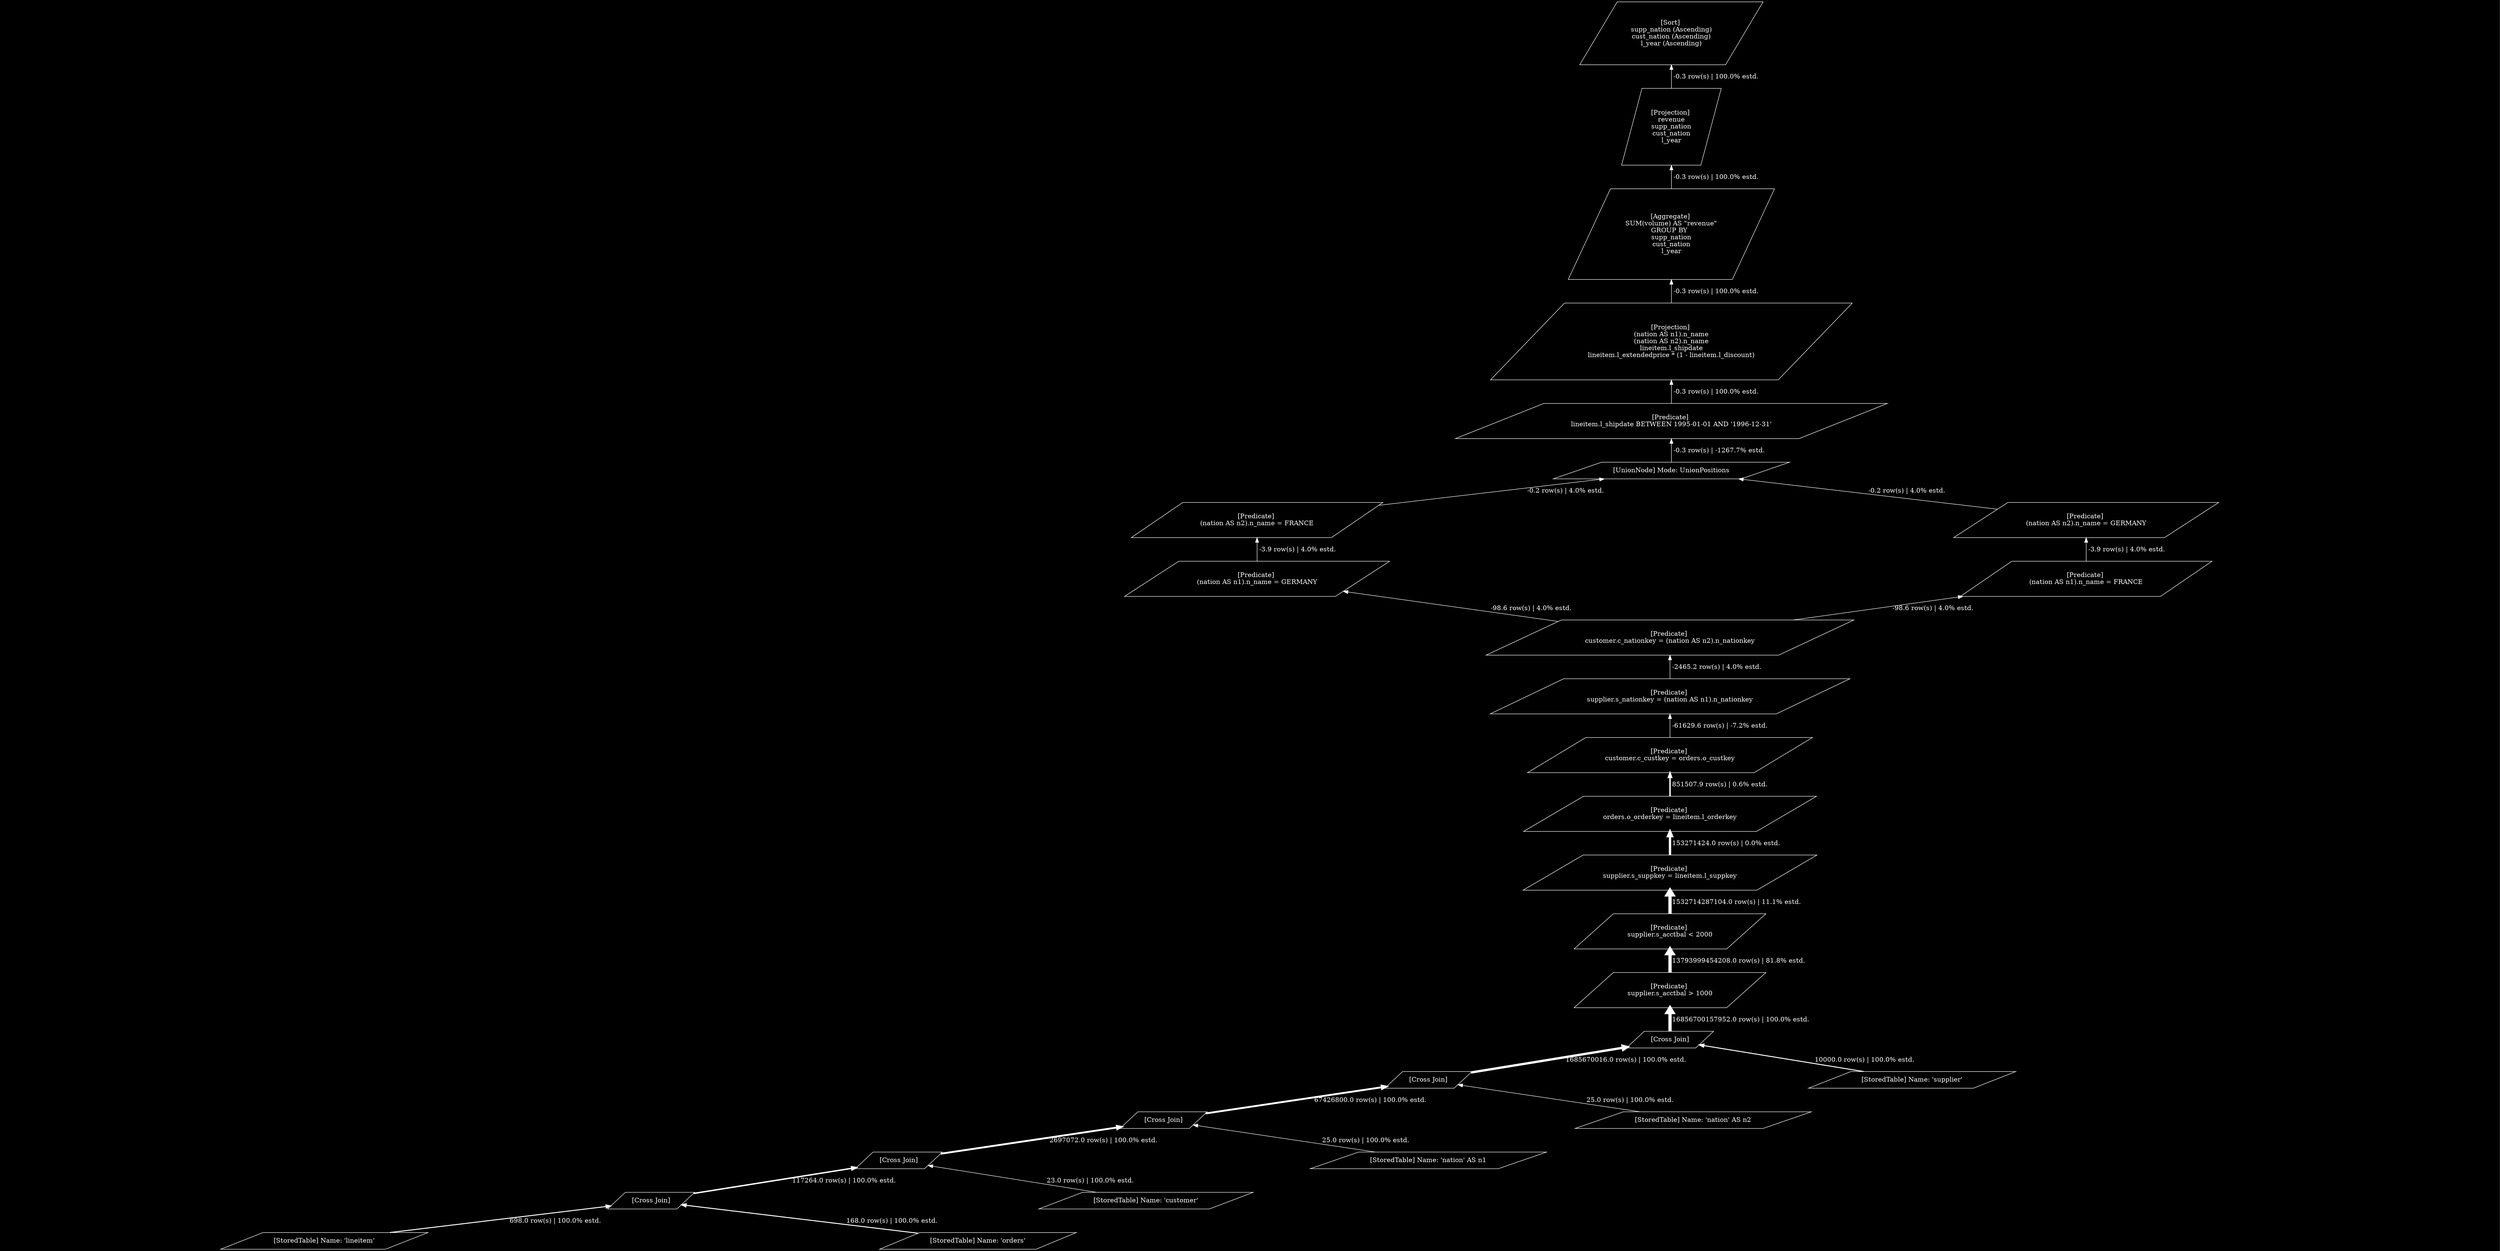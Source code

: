 digraph {
rankdir=BT
bgcolor=black
ratio=0.5
node [color=white,fontcolor=white,shape=parallelogram]
edge [color=white,fontcolor=white]
94588404029264[label="[Sort] 
supp_nation (Ascending)
cust_nation (Ascending)
l_year (Ascending)"]
94588405625744 -> 94588404029264[label=" -0.3 row(s) | 100.0% estd.",penwidth=1]
94588405625744[label="[Projection] 
revenue
supp_nation
cust_nation
l_year"]
94588404108192 -> 94588405625744[label=" -0.3 row(s) | 100.0% estd.",penwidth=1]
94588404108192[label="[Aggregate] 
SUM(volume) AS \"revenue\"
 GROUP BY   
supp_nation
cust_nation
l_year"]
94588405618560 -> 94588404108192[label=" -0.3 row(s) | 100.0% estd.",penwidth=1]
94588405618560[label="[Projection] 
(nation AS n1).n_name
(nation AS n2).n_name
lineitem.l_shipdate
lineitem.l_extendedprice * (1 - lineitem.l_discount)"]
94588405622256 -> 94588405618560[label=" -0.3 row(s) | 100.0% estd.",penwidth=1]
94588405622256[label="[Predicate] 
lineitem.l_shipdate BETWEEN 1995-01-01 AND '1996-12-31'"]
94588404032960 -> 94588405622256[label=" -0.3 row(s) | -1267.7% estd.",penwidth=1]
94588404032960[label="[UnionNode] Mode: UnionPositions"]
94588405621200 -> 94588404032960[label=" -0.2 row(s) | 4.0% estd.",penwidth=1]
94588405621200[label="[Predicate] 
(nation AS n2).n_name = FRANCE"]
94588405620864 -> 94588405621200[label=" -3.9 row(s) | 4.0% estd.",penwidth=1]
94588405620864[label="[Predicate] 
(nation AS n1).n_name = GERMANY"]
94588405620528 -> 94588405620864[label=" -98.6 row(s) | 4.0% estd.",penwidth=1]
94588405620528[label="[Predicate] 
customer.c_nationkey = (nation AS n2).n_nationkey"]
94588405620192 -> 94588405620528[label=" -2465.2 row(s) | 4.0% estd.",penwidth=1]
94588405620192[label="[Predicate] 
supplier.s_nationkey = (nation AS n1).n_nationkey"]
94588405619856 -> 94588405620192[label=" -61629.6 row(s) | -7.2% estd.",penwidth=1]
94588405619856[label="[Predicate] 
customer.c_custkey = orders.o_custkey"]
94588405619520 -> 94588405619856[label=" 851507.9 row(s) | 0.6% estd.",penwidth=3]
94588405619520[label="[Predicate] 
orders.o_orderkey = lineitem.l_orderkey"]
94588405619184 -> 94588405619520[label=" 153271424.0 row(s) | 0.0% estd.",penwidth=5]
94588405619184[label="[Predicate] 
supplier.s_suppkey = lineitem.l_suppkey"]
94588405618848 -> 94588405619184[label=" 1532714287104.0 row(s) | 11.1% estd.",penwidth=7]
94588405618848[label="[Predicate] 
supplier.s_acctbal < 2000"]
94588405618160 -> 94588405618848[label=" 13793999454208.0 row(s) | 81.8% estd.",penwidth=7]
94588405618160[label="[Predicate] 
supplier.s_acctbal > 1000"]
94588405611200 -> 94588405618160[label=" 16856700157952.0 row(s) | 100.0% estd.",penwidth=7]
94588405611200[label="[Cross Join]
"]
94588405610592 -> 94588405611200[label=" 1685670016.0 row(s) | 100.0% estd.",penwidth=5]
94588405610592[label="[Cross Join]
"]
94588405609984 -> 94588405610592[label=" 67426800.0 row(s) | 100.0% estd.",penwidth=4]
94588405609984[label="[Cross Join]
"]
94588405609376 -> 94588405609984[label=" 2697072.0 row(s) | 100.0% estd.",penwidth=4]
94588405609376[label="[Cross Join]
"]
94588405608832 -> 94588405609376[label=" 117264.0 row(s) | 100.0% estd.",penwidth=3]
94588405608832[label="[Cross Join]
"]
94588404426576 -> 94588405608832[label=" 698.0 row(s) | 100.0% estd.",penwidth=2]
94588404426576[label="[StoredTable] Name: 'lineitem'"]
94588405608224 -> 94588405608832[label=" 168.0 row(s) | 100.0% estd.",penwidth=2]
94588405608224[label="[StoredTable] Name: 'orders'"]
94588405609088 -> 94588405609376[label=" 23.0 row(s) | 100.0% estd.",penwidth=1]
94588405609088[label="[StoredTable] Name: 'customer'"]
94588405609696 -> 94588405609984[label=" 25.0 row(s) | 100.0% estd.",penwidth=1]
94588405609696[label="[StoredTable] Name: 'nation' AS n1"]
94588405610304 -> 94588405610592[label=" 25.0 row(s) | 100.0% estd.",penwidth=1]
94588405610304[label="[StoredTable] Name: 'nation' AS n2"]
94588405610912 -> 94588405611200[label=" 10000.0 row(s) | 100.0% estd.",penwidth=2]
94588405610912[label="[StoredTable] Name: 'supplier'"]
94588405621920 -> 94588404032960[label=" -0.2 row(s) | 4.0% estd.",penwidth=1]
94588405621920[label="[Predicate] 
(nation AS n2).n_name = GERMANY"]
94588405621568 -> 94588405621920[label=" -3.9 row(s) | 4.0% estd.",penwidth=1]
94588405621568[label="[Predicate] 
(nation AS n1).n_name = FRANCE"]
94588405620528 -> 94588405621568[label=" -98.6 row(s) | 4.0% estd.",penwidth=1]
}
